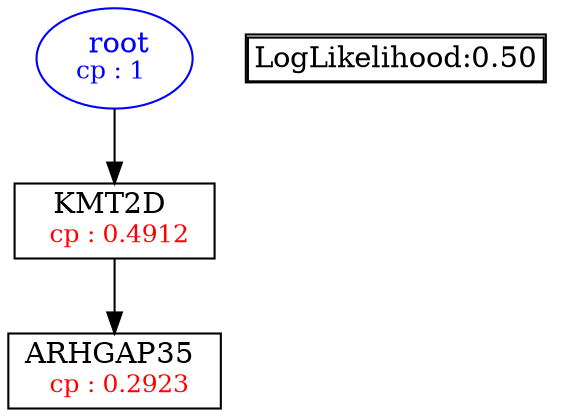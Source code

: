 digraph tree {
    "root" [label=<<font color='Blue'> root</font><br/><font color='Blue' POINT-SIZE='12'>cp : 1 </font>>, shape=oval, color=Blue];
    "S1" [label =<KMT2D <br/> <font color='Red' POINT-SIZE='12'> cp : 0.4912 </font>>, shape=box];
    "S2" [label =<ARHGAP35 <br/> <font color='Red' POINT-SIZE='12'> cp : 0.2923 </font>>, shape=box];
    "root" -> "S1";
    "S1" -> "S2";

    node[shape=plaintext]
    fontsize="10"
    struct1 [label=
    <<TABLE BORDER="1" CELLBORDER="1" CELLSPACING="0" >
    <TR><TD ALIGN="LEFT">LogLikelihood:0.50</TD></TR>
    </TABLE>>];

}

